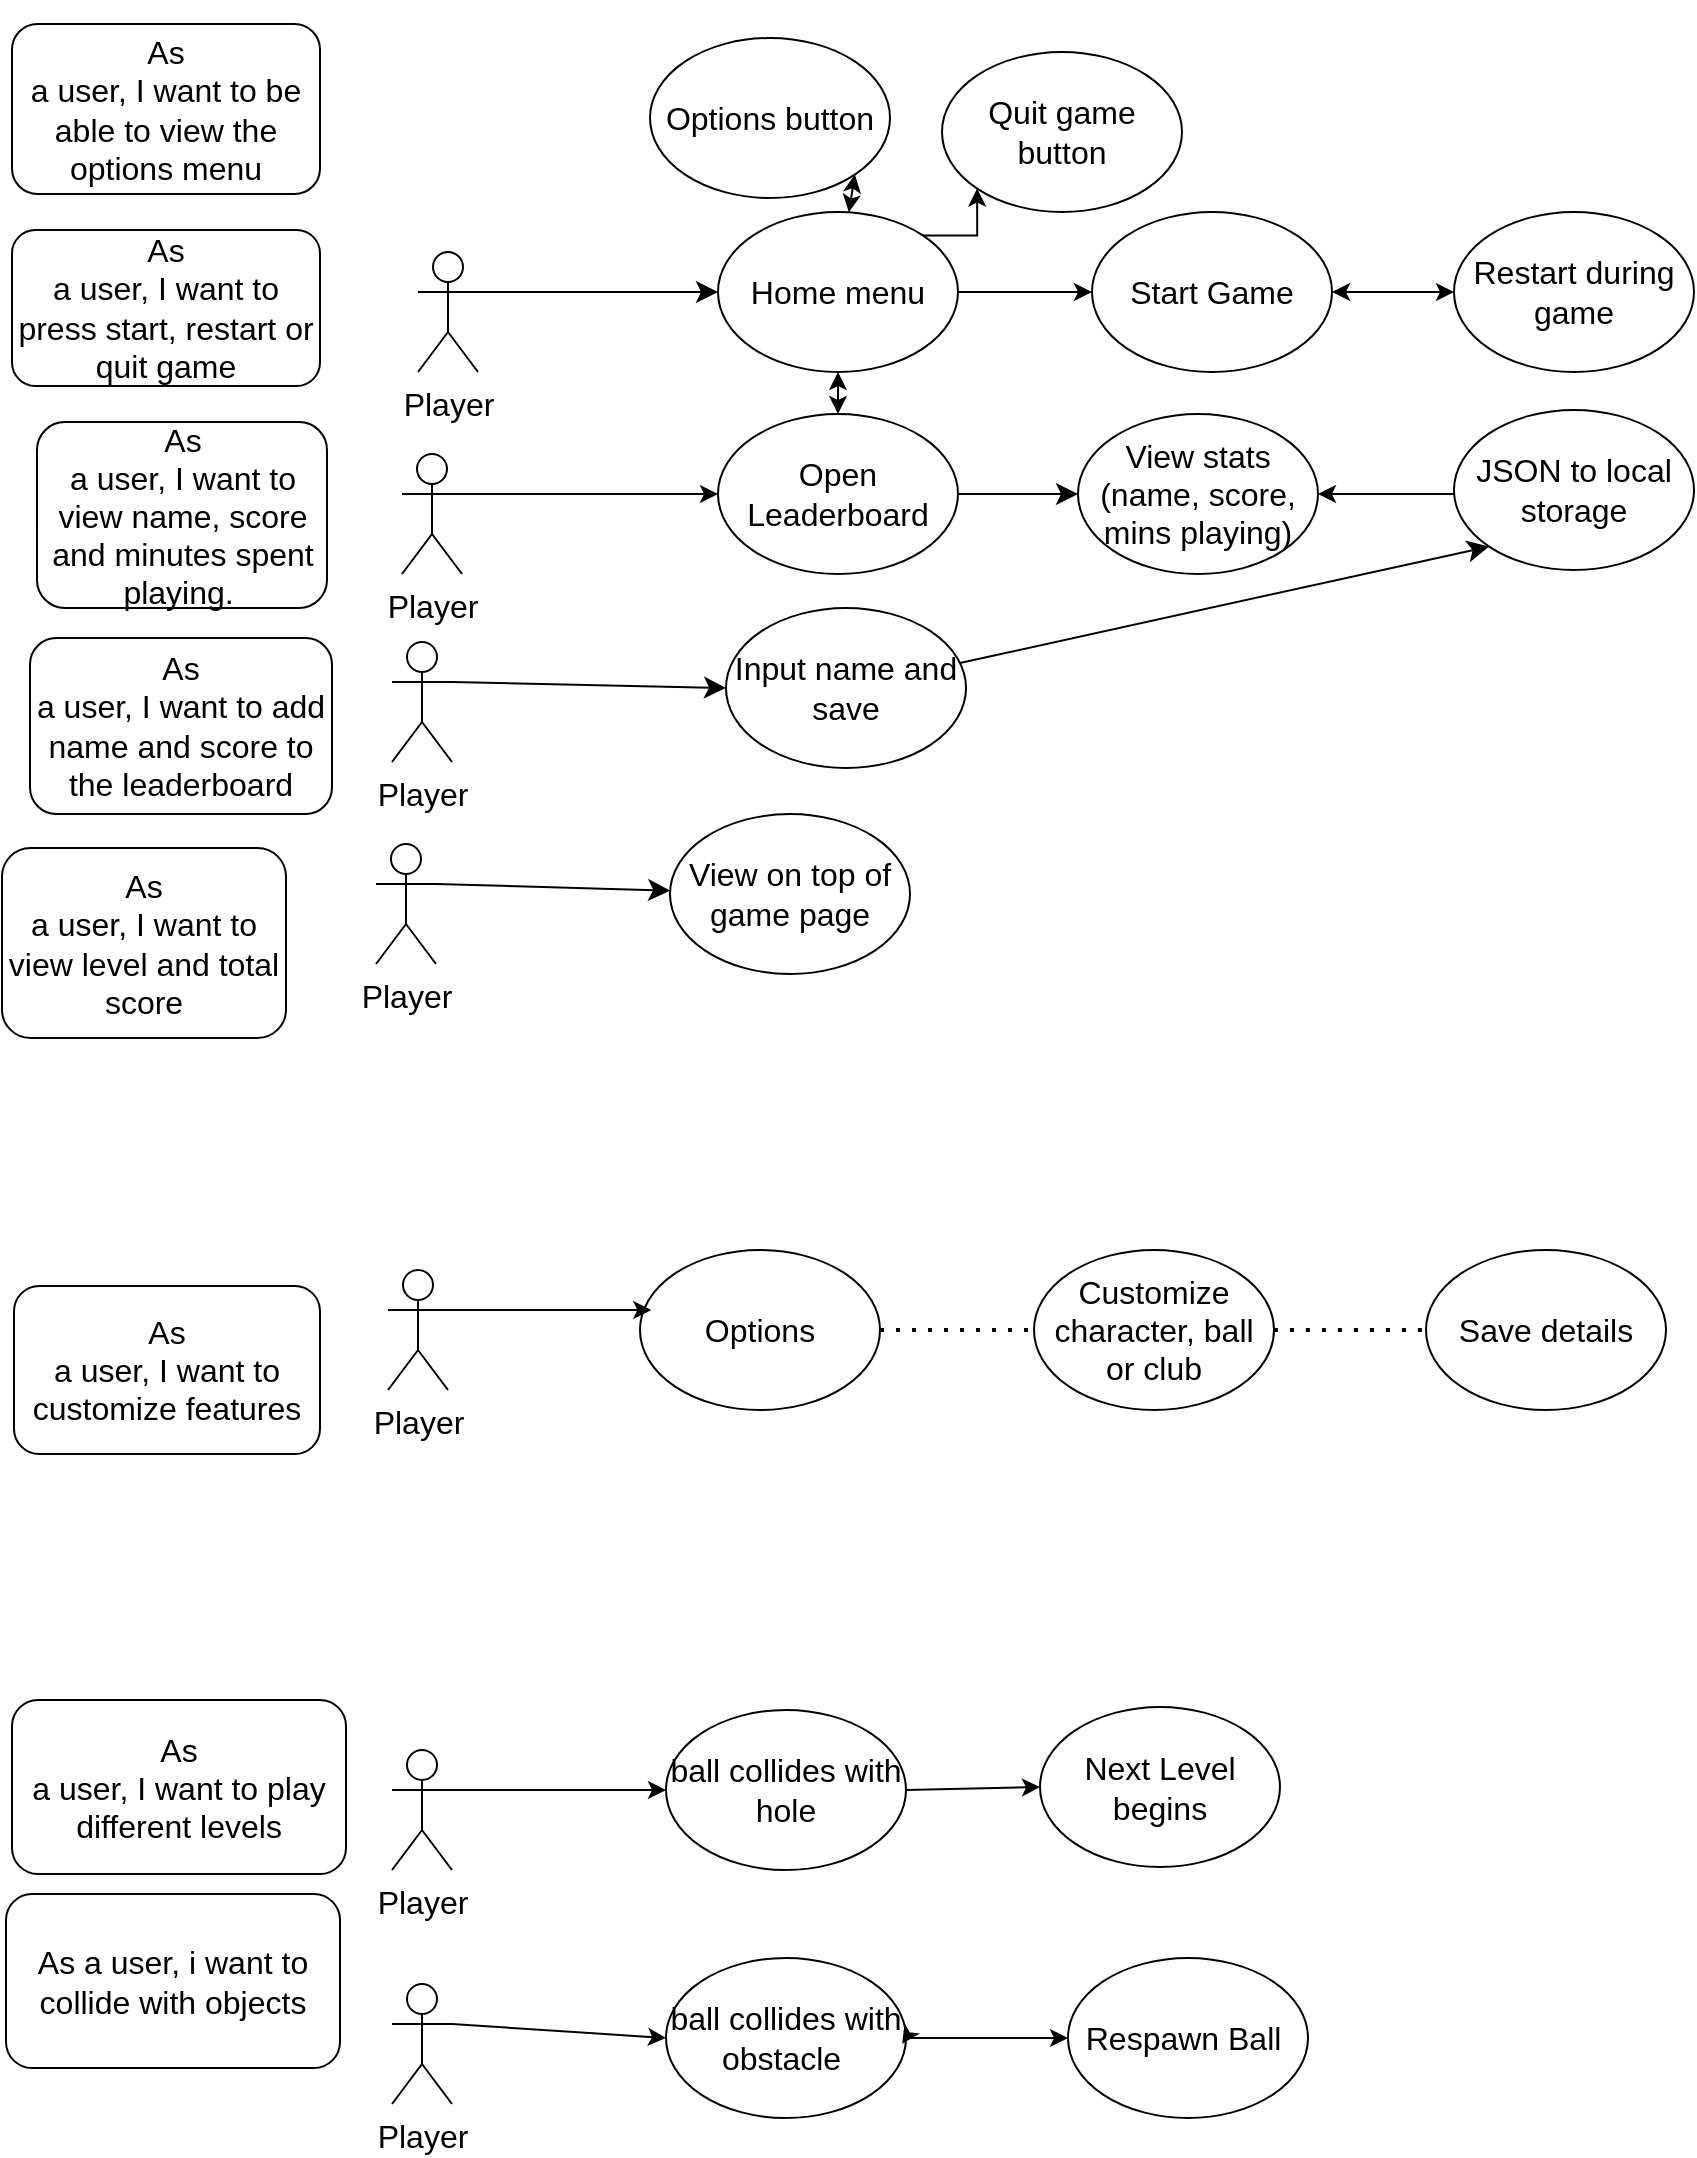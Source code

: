 <mxfile version="24.2.2" type="device">
  <diagram name="Page-1" id="LW1JCmaHPExI12pTx2ke">
    <mxGraphModel dx="1695" dy="1800" grid="0" gridSize="10" guides="1" tooltips="1" connect="1" arrows="1" fold="1" page="0" pageScale="1" pageWidth="850" pageHeight="1100" math="0" shadow="0">
      <root>
        <mxCell id="0" />
        <mxCell id="1" parent="0" />
        <mxCell id="pZIegxjUCUhgaD2gf6bg-1" value="As&lt;br&gt;a user, I want to press start, restart or quit game" style="rounded=1;whiteSpace=wrap;html=1;fontSize=16;" parent="1" vertex="1">
          <mxGeometry x="-69" y="-129" width="154" height="78" as="geometry" />
        </mxCell>
        <mxCell id="pZIegxjUCUhgaD2gf6bg-2" value="&lt;p class=&quot;MsoNormal&quot;&gt;As&lt;br&gt;a user, I want to view name, score and minutes spent playing.&amp;nbsp;&lt;/p&gt;" style="rounded=1;whiteSpace=wrap;html=1;fontSize=16;" parent="1" vertex="1">
          <mxGeometry x="-56.5" y="-33" width="145" height="93" as="geometry" />
        </mxCell>
        <mxCell id="pZIegxjUCUhgaD2gf6bg-3" value="&lt;p class=&quot;MsoNormal&quot;&gt;As&lt;br&gt;a user, I want to view level and total score&lt;/p&gt;" style="rounded=1;whiteSpace=wrap;html=1;fontSize=16;" parent="1" vertex="1">
          <mxGeometry x="-74" y="180" width="142" height="95" as="geometry" />
        </mxCell>
        <mxCell id="pZIegxjUCUhgaD2gf6bg-4" value="&lt;p class=&quot;MsoNormal&quot;&gt;As&lt;br&gt;a user, I want to add name and score to the leaderboard&lt;/p&gt;" style="rounded=1;whiteSpace=wrap;html=1;fontSize=16;" parent="1" vertex="1">
          <mxGeometry x="-60" y="75" width="151" height="88" as="geometry" />
        </mxCell>
        <mxCell id="pZIegxjUCUhgaD2gf6bg-5" value="&lt;p class=&quot;MsoNormal&quot;&gt;As&lt;br/&gt;a user, I want to customize features&lt;/p&gt;" style="rounded=1;whiteSpace=wrap;html=1;fontSize=16;" parent="1" vertex="1">
          <mxGeometry x="-68" y="399" width="153" height="84" as="geometry" />
        </mxCell>
        <mxCell id="pZIegxjUCUhgaD2gf6bg-7" value="&lt;p class=&quot;MsoNormal&quot;&gt;As&lt;br/&gt;a user, I want to play different levels&lt;/p&gt;" style="rounded=1;whiteSpace=wrap;html=1;fontSize=16;" parent="1" vertex="1">
          <mxGeometry x="-69" y="606" width="167" height="87" as="geometry" />
        </mxCell>
        <mxCell id="pZIegxjUCUhgaD2gf6bg-9" value="Player&lt;br&gt;" style="shape=umlActor;verticalLabelPosition=bottom;verticalAlign=top;html=1;outlineConnect=0;fontSize=16;" parent="1" vertex="1">
          <mxGeometry x="121" y="77" width="30" height="60" as="geometry" />
        </mxCell>
        <mxCell id="pZIegxjUCUhgaD2gf6bg-12" value="Player&lt;br&gt;" style="shape=umlActor;verticalLabelPosition=bottom;verticalAlign=top;html=1;outlineConnect=0;fontSize=16;" parent="1" vertex="1">
          <mxGeometry x="119" y="391" width="30" height="60" as="geometry" />
        </mxCell>
        <mxCell id="pZIegxjUCUhgaD2gf6bg-17" value="Player&lt;br&gt;" style="shape=umlActor;verticalLabelPosition=bottom;verticalAlign=top;html=1;outlineConnect=0;fontSize=16;" parent="1" vertex="1">
          <mxGeometry x="113" y="178" width="30" height="60" as="geometry" />
        </mxCell>
        <mxCell id="pZIegxjUCUhgaD2gf6bg-21" style="edgeStyle=none;curved=1;rounded=0;orthogonalLoop=1;jettySize=auto;html=1;exitX=1;exitY=0.333;exitDx=0;exitDy=0;exitPerimeter=0;fontSize=12;startSize=8;endSize=8;" parent="1" source="pZIegxjUCUhgaD2gf6bg-19" target="pZIegxjUCUhgaD2gf6bg-20" edge="1">
          <mxGeometry relative="1" as="geometry" />
        </mxCell>
        <mxCell id="pZIegxjUCUhgaD2gf6bg-19" value="Player&lt;br&gt;" style="shape=umlActor;verticalLabelPosition=bottom;verticalAlign=top;html=1;outlineConnect=0;fontSize=16;" parent="1" vertex="1">
          <mxGeometry x="134" y="-118" width="30" height="60" as="geometry" />
        </mxCell>
        <mxCell id="3II0C4ON16IiH5tYB46D-25" style="edgeStyle=orthogonalEdgeStyle;rounded=0;orthogonalLoop=1;jettySize=auto;html=1;exitX=1;exitY=0.5;exitDx=0;exitDy=0;entryX=0;entryY=0.5;entryDx=0;entryDy=0;" parent="1" source="pZIegxjUCUhgaD2gf6bg-20" target="3II0C4ON16IiH5tYB46D-19" edge="1">
          <mxGeometry relative="1" as="geometry" />
        </mxCell>
        <mxCell id="3II0C4ON16IiH5tYB46D-26" style="edgeStyle=orthogonalEdgeStyle;rounded=0;orthogonalLoop=1;jettySize=auto;html=1;exitX=1;exitY=0;exitDx=0;exitDy=0;entryX=0;entryY=1;entryDx=0;entryDy=0;" parent="1" source="pZIegxjUCUhgaD2gf6bg-20" target="3II0C4ON16IiH5tYB46D-18" edge="1">
          <mxGeometry relative="1" as="geometry" />
        </mxCell>
        <mxCell id="pZIegxjUCUhgaD2gf6bg-20" value="Home menu" style="ellipse;whiteSpace=wrap;html=1;fontSize=16;" parent="1" vertex="1">
          <mxGeometry x="284" y="-138" width="120" height="80" as="geometry" />
        </mxCell>
        <mxCell id="pZIegxjUCUhgaD2gf6bg-23" value="Restart during game" style="ellipse;whiteSpace=wrap;html=1;fontSize=16;" parent="1" vertex="1">
          <mxGeometry x="652" y="-138" width="120" height="80" as="geometry" />
        </mxCell>
        <mxCell id="pZIegxjUCUhgaD2gf6bg-26" value="Open Leaderboard" style="ellipse;whiteSpace=wrap;html=1;fontSize=16;" parent="1" vertex="1">
          <mxGeometry x="284" y="-37" width="120" height="80" as="geometry" />
        </mxCell>
        <mxCell id="pZIegxjUCUhgaD2gf6bg-27" value="View stats&lt;div&gt;(name, score, mins playing)&lt;/div&gt;" style="ellipse;whiteSpace=wrap;html=1;fontSize=16;" parent="1" vertex="1">
          <mxGeometry x="464" y="-37" width="120" height="80" as="geometry" />
        </mxCell>
        <mxCell id="pZIegxjUCUhgaD2gf6bg-28" value="" style="endArrow=classic;html=1;rounded=0;fontSize=12;startSize=8;endSize=8;curved=1;exitX=1;exitY=0.5;exitDx=0;exitDy=0;entryX=0;entryY=0.5;entryDx=0;entryDy=0;" parent="1" source="pZIegxjUCUhgaD2gf6bg-26" target="pZIegxjUCUhgaD2gf6bg-27" edge="1">
          <mxGeometry width="50" height="50" relative="1" as="geometry">
            <mxPoint x="397" y="345" as="sourcePoint" />
            <mxPoint x="447" y="295" as="targetPoint" />
          </mxGeometry>
        </mxCell>
        <mxCell id="pZIegxjUCUhgaD2gf6bg-29" value="" style="endArrow=classic;html=1;rounded=0;fontSize=12;startSize=8;endSize=8;curved=1;exitX=1;exitY=0.333;exitDx=0;exitDy=0;exitPerimeter=0;" parent="1" source="pZIegxjUCUhgaD2gf6bg-17" target="pZIegxjUCUhgaD2gf6bg-30" edge="1">
          <mxGeometry width="50" height="50" relative="1" as="geometry">
            <mxPoint x="397" y="345" as="sourcePoint" />
            <mxPoint x="252" y="98" as="targetPoint" />
          </mxGeometry>
        </mxCell>
        <mxCell id="pZIegxjUCUhgaD2gf6bg-30" value="View on top of game page" style="ellipse;whiteSpace=wrap;html=1;fontSize=16;" parent="1" vertex="1">
          <mxGeometry x="260" y="163" width="120" height="80" as="geometry" />
        </mxCell>
        <mxCell id="pZIegxjUCUhgaD2gf6bg-34" value="" style="edgeStyle=none;curved=1;rounded=0;orthogonalLoop=1;jettySize=auto;html=1;fontSize=12;startSize=8;endSize=8;entryX=0;entryY=1;entryDx=0;entryDy=0;" parent="1" source="pZIegxjUCUhgaD2gf6bg-31" target="3II0C4ON16IiH5tYB46D-30" edge="1">
          <mxGeometry relative="1" as="geometry">
            <mxPoint x="487.018" y="109.027" as="targetPoint" />
          </mxGeometry>
        </mxCell>
        <mxCell id="pZIegxjUCUhgaD2gf6bg-31" value="Input name and save" style="ellipse;whiteSpace=wrap;html=1;fontSize=16;" parent="1" vertex="1">
          <mxGeometry x="288" y="60" width="120" height="80" as="geometry" />
        </mxCell>
        <mxCell id="pZIegxjUCUhgaD2gf6bg-32" value="" style="endArrow=classic;html=1;rounded=0;fontSize=12;startSize=8;endSize=8;curved=1;exitX=1;exitY=0.333;exitDx=0;exitDy=0;exitPerimeter=0;entryX=0;entryY=0.5;entryDx=0;entryDy=0;" parent="1" source="pZIegxjUCUhgaD2gf6bg-9" target="pZIegxjUCUhgaD2gf6bg-31" edge="1">
          <mxGeometry width="50" height="50" relative="1" as="geometry">
            <mxPoint x="397" y="345" as="sourcePoint" />
            <mxPoint x="447" y="295" as="targetPoint" />
          </mxGeometry>
        </mxCell>
        <mxCell id="pZIegxjUCUhgaD2gf6bg-38" value="Customize character, ball or club" style="ellipse;whiteSpace=wrap;html=1;fontSize=16;" parent="1" vertex="1">
          <mxGeometry x="442" y="381" width="120" height="80" as="geometry" />
        </mxCell>
        <mxCell id="pZIegxjUCUhgaD2gf6bg-40" value="Options button" style="ellipse;whiteSpace=wrap;html=1;fontSize=16;" parent="1" vertex="1">
          <mxGeometry x="250" y="-225" width="120" height="80" as="geometry" />
        </mxCell>
        <mxCell id="pZIegxjUCUhgaD2gf6bg-46" value="Save details" style="ellipse;whiteSpace=wrap;html=1;fontSize=16;" parent="1" vertex="1">
          <mxGeometry x="638" y="381" width="120" height="80" as="geometry" />
        </mxCell>
        <mxCell id="pZIegxjUCUhgaD2gf6bg-47" value="" style="endArrow=none;dashed=1;html=1;dashPattern=1 3;strokeWidth=2;rounded=0;fontSize=12;startSize=8;endSize=8;curved=1;exitX=1;exitY=0.5;exitDx=0;exitDy=0;entryX=0;entryY=0.5;entryDx=0;entryDy=0;" parent="1" source="pZIegxjUCUhgaD2gf6bg-38" target="pZIegxjUCUhgaD2gf6bg-46" edge="1">
          <mxGeometry width="50" height="50" relative="1" as="geometry">
            <mxPoint x="397" y="145" as="sourcePoint" />
            <mxPoint x="447" y="95" as="targetPoint" />
          </mxGeometry>
        </mxCell>
        <mxCell id="3II0C4ON16IiH5tYB46D-1" value="&lt;p class=&quot;MsoNormal&quot;&gt;As a user, i want to collide with objects&lt;/p&gt;" style="rounded=1;whiteSpace=wrap;html=1;fontSize=16;" parent="1" vertex="1">
          <mxGeometry x="-72" y="703" width="167" height="87" as="geometry" />
        </mxCell>
        <mxCell id="3II0C4ON16IiH5tYB46D-3" value="Player&lt;br&gt;" style="shape=umlActor;verticalLabelPosition=bottom;verticalAlign=top;html=1;outlineConnect=0;fontSize=16;" parent="1" vertex="1">
          <mxGeometry x="121" y="631" width="30" height="60" as="geometry" />
        </mxCell>
        <mxCell id="3II0C4ON16IiH5tYB46D-4" value="" style="endArrow=classic;html=1;rounded=0;exitX=1;exitY=0.333;exitDx=0;exitDy=0;exitPerimeter=0;entryX=0;entryY=0.5;entryDx=0;entryDy=0;" parent="1" source="3II0C4ON16IiH5tYB46D-3" target="3II0C4ON16IiH5tYB46D-5" edge="1">
          <mxGeometry width="50" height="50" relative="1" as="geometry">
            <mxPoint x="431" y="577" as="sourcePoint" />
            <mxPoint x="255" y="689" as="targetPoint" />
          </mxGeometry>
        </mxCell>
        <mxCell id="3II0C4ON16IiH5tYB46D-5" value="ball collides with hole" style="ellipse;whiteSpace=wrap;html=1;fontSize=16;" parent="1" vertex="1">
          <mxGeometry x="258" y="611" width="120" height="80" as="geometry" />
        </mxCell>
        <mxCell id="3II0C4ON16IiH5tYB46D-7" value="" style="endArrow=classic;html=1;rounded=0;exitX=1;exitY=0.5;exitDx=0;exitDy=0;entryX=0;entryY=0.5;entryDx=0;entryDy=0;" parent="1" source="3II0C4ON16IiH5tYB46D-5" target="3II0C4ON16IiH5tYB46D-9" edge="1">
          <mxGeometry width="50" height="50" relative="1" as="geometry">
            <mxPoint x="431" y="577" as="sourcePoint" />
            <mxPoint x="426" y="687" as="targetPoint" />
          </mxGeometry>
        </mxCell>
        <mxCell id="3II0C4ON16IiH5tYB46D-9" value="Next Level begins" style="ellipse;whiteSpace=wrap;html=1;fontSize=16;" parent="1" vertex="1">
          <mxGeometry x="445" y="609.5" width="120" height="80" as="geometry" />
        </mxCell>
        <mxCell id="3II0C4ON16IiH5tYB46D-10" value="" style="endArrow=classic;html=1;rounded=0;exitX=1;exitY=0.333;exitDx=0;exitDy=0;exitPerimeter=0;entryX=0;entryY=0.5;entryDx=0;entryDy=0;" parent="1" source="3II0C4ON16IiH5tYB46D-50" target="3II0C4ON16IiH5tYB46D-12" edge="1">
          <mxGeometry width="50" height="50" relative="1" as="geometry">
            <mxPoint x="365" y="628" as="sourcePoint" />
            <mxPoint x="190.07" y="723.135" as="targetPoint" />
          </mxGeometry>
        </mxCell>
        <mxCell id="3II0C4ON16IiH5tYB46D-21" style="edgeStyle=orthogonalEdgeStyle;rounded=0;orthogonalLoop=1;jettySize=auto;html=1;entryX=0;entryY=0.5;entryDx=0;entryDy=0;" parent="1" source="3II0C4ON16IiH5tYB46D-12" target="3II0C4ON16IiH5tYB46D-15" edge="1">
          <mxGeometry relative="1" as="geometry" />
        </mxCell>
        <mxCell id="3II0C4ON16IiH5tYB46D-12" value="ball collides with obstacle&amp;nbsp;" style="ellipse;whiteSpace=wrap;html=1;fontSize=16;" parent="1" vertex="1">
          <mxGeometry x="258" y="735" width="120" height="80" as="geometry" />
        </mxCell>
        <mxCell id="3II0C4ON16IiH5tYB46D-13" value="" style="endArrow=classic;html=1;rounded=0;exitX=1;exitY=0.5;exitDx=0;exitDy=0;" parent="1" source="3II0C4ON16IiH5tYB46D-12" edge="1">
          <mxGeometry width="50" height="50" relative="1" as="geometry">
            <mxPoint x="365" y="628" as="sourcePoint" />
            <mxPoint x="376.07" y="777.933" as="targetPoint" />
          </mxGeometry>
        </mxCell>
        <mxCell id="3II0C4ON16IiH5tYB46D-15" value="Respawn Ball&amp;nbsp;" style="ellipse;whiteSpace=wrap;html=1;fontSize=16;" parent="1" vertex="1">
          <mxGeometry x="459" y="735" width="120" height="80" as="geometry" />
        </mxCell>
        <mxCell id="3II0C4ON16IiH5tYB46D-17" value="Options" style="ellipse;whiteSpace=wrap;html=1;fontSize=16;" parent="1" vertex="1">
          <mxGeometry x="245" y="381" width="120" height="80" as="geometry" />
        </mxCell>
        <mxCell id="3II0C4ON16IiH5tYB46D-18" value="Quit game button" style="ellipse;whiteSpace=wrap;html=1;fontSize=16;" parent="1" vertex="1">
          <mxGeometry x="396" y="-218" width="120" height="80" as="geometry" />
        </mxCell>
        <mxCell id="3II0C4ON16IiH5tYB46D-19" value="Start Game" style="ellipse;whiteSpace=wrap;html=1;fontSize=16;" parent="1" vertex="1">
          <mxGeometry x="471" y="-138" width="120" height="80" as="geometry" />
        </mxCell>
        <mxCell id="3II0C4ON16IiH5tYB46D-28" value="&lt;p class=&quot;MsoNormal&quot;&gt;As&lt;br&gt;a user, I want to be able to view the options menu&lt;/p&gt;" style="rounded=1;whiteSpace=wrap;html=1;fontSize=16;" parent="1" vertex="1">
          <mxGeometry x="-69" y="-232" width="154" height="85" as="geometry" />
        </mxCell>
        <mxCell id="3II0C4ON16IiH5tYB46D-30" value="JSON to local storage" style="ellipse;whiteSpace=wrap;html=1;fontSize=16;" parent="1" vertex="1">
          <mxGeometry x="652" y="-39" width="120" height="80" as="geometry" />
        </mxCell>
        <mxCell id="3II0C4ON16IiH5tYB46D-33" style="edgeStyle=orthogonalEdgeStyle;rounded=0;orthogonalLoop=1;jettySize=auto;html=1;exitX=1;exitY=0.333;exitDx=0;exitDy=0;exitPerimeter=0;entryX=0.047;entryY=0.375;entryDx=0;entryDy=0;entryPerimeter=0;" parent="1" source="pZIegxjUCUhgaD2gf6bg-12" target="3II0C4ON16IiH5tYB46D-17" edge="1">
          <mxGeometry relative="1" as="geometry" />
        </mxCell>
        <mxCell id="3II0C4ON16IiH5tYB46D-34" value="" style="endArrow=none;dashed=1;html=1;dashPattern=1 3;strokeWidth=2;rounded=0;exitX=1;exitY=0.5;exitDx=0;exitDy=0;entryX=0;entryY=0.5;entryDx=0;entryDy=0;" parent="1" source="3II0C4ON16IiH5tYB46D-17" target="pZIegxjUCUhgaD2gf6bg-38" edge="1">
          <mxGeometry width="50" height="50" relative="1" as="geometry">
            <mxPoint x="352" y="293" as="sourcePoint" />
            <mxPoint x="402" y="243" as="targetPoint" />
          </mxGeometry>
        </mxCell>
        <mxCell id="3II0C4ON16IiH5tYB46D-46" value="" style="endArrow=classic;html=1;rounded=0;entryX=1;entryY=0.5;entryDx=0;entryDy=0;" parent="1" target="pZIegxjUCUhgaD2gf6bg-27" edge="1">
          <mxGeometry width="50" height="50" relative="1" as="geometry">
            <mxPoint x="652" y="3" as="sourcePoint" />
            <mxPoint x="573" y="-23" as="targetPoint" />
          </mxGeometry>
        </mxCell>
        <mxCell id="3II0C4ON16IiH5tYB46D-48" style="edgeStyle=orthogonalEdgeStyle;rounded=0;orthogonalLoop=1;jettySize=auto;html=1;exitX=1;exitY=0.333;exitDx=0;exitDy=0;exitPerimeter=0;entryX=0;entryY=0.5;entryDx=0;entryDy=0;" parent="1" source="3II0C4ON16IiH5tYB46D-47" target="pZIegxjUCUhgaD2gf6bg-26" edge="1">
          <mxGeometry relative="1" as="geometry" />
        </mxCell>
        <mxCell id="3II0C4ON16IiH5tYB46D-47" value="Player&lt;br&gt;" style="shape=umlActor;verticalLabelPosition=bottom;verticalAlign=top;html=1;outlineConnect=0;fontSize=16;" parent="1" vertex="1">
          <mxGeometry x="126" y="-17" width="30" height="60" as="geometry" />
        </mxCell>
        <mxCell id="3II0C4ON16IiH5tYB46D-50" value="Player&lt;br&gt;" style="shape=umlActor;verticalLabelPosition=bottom;verticalAlign=top;html=1;outlineConnect=0;fontSize=16;" parent="1" vertex="1">
          <mxGeometry x="121" y="748" width="30" height="60" as="geometry" />
        </mxCell>
        <mxCell id="3II0C4ON16IiH5tYB46D-55" value="" style="endArrow=classic;startArrow=classic;html=1;rounded=0;exitX=1;exitY=1;exitDx=0;exitDy=0;" parent="1" source="pZIegxjUCUhgaD2gf6bg-40" target="pZIegxjUCUhgaD2gf6bg-20" edge="1">
          <mxGeometry width="50" height="50" relative="1" as="geometry">
            <mxPoint x="352" y="-15" as="sourcePoint" />
            <mxPoint x="402" y="-65" as="targetPoint" />
          </mxGeometry>
        </mxCell>
        <mxCell id="3II0C4ON16IiH5tYB46D-56" value="" style="endArrow=classic;startArrow=classic;html=1;rounded=0;entryX=0;entryY=0.5;entryDx=0;entryDy=0;exitX=1;exitY=0.5;exitDx=0;exitDy=0;" parent="1" source="3II0C4ON16IiH5tYB46D-19" target="pZIegxjUCUhgaD2gf6bg-23" edge="1">
          <mxGeometry width="50" height="50" relative="1" as="geometry">
            <mxPoint x="352" y="-15" as="sourcePoint" />
            <mxPoint x="402" y="-65" as="targetPoint" />
          </mxGeometry>
        </mxCell>
        <mxCell id="3II0C4ON16IiH5tYB46D-57" value="" style="endArrow=classic;startArrow=classic;html=1;rounded=0;entryX=0.5;entryY=1;entryDx=0;entryDy=0;exitX=0.5;exitY=0;exitDx=0;exitDy=0;" parent="1" source="pZIegxjUCUhgaD2gf6bg-26" target="pZIegxjUCUhgaD2gf6bg-20" edge="1">
          <mxGeometry width="50" height="50" relative="1" as="geometry">
            <mxPoint x="352" y="-15" as="sourcePoint" />
            <mxPoint x="402" y="-65" as="targetPoint" />
          </mxGeometry>
        </mxCell>
      </root>
    </mxGraphModel>
  </diagram>
</mxfile>
